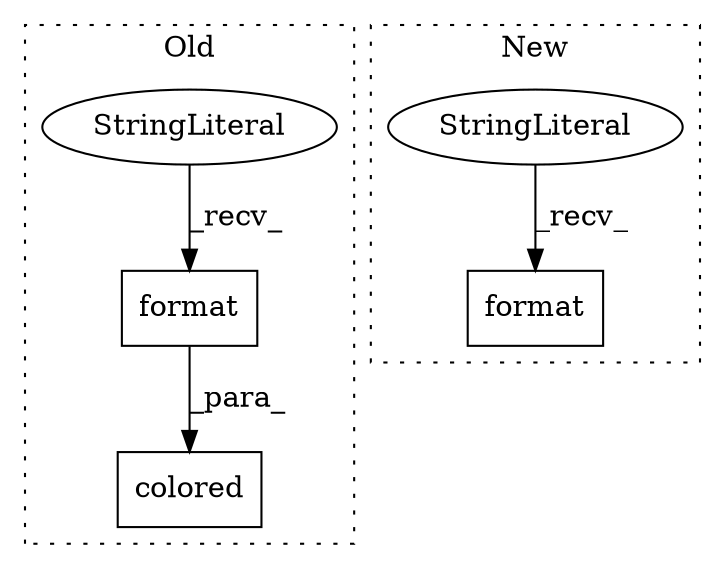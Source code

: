 digraph G {
subgraph cluster0 {
1 [label="colored" a="32" s="1085,1130" l="8,1" shape="box"];
4 [label="format" a="32" s="1105,1129" l="7,1" shape="box"];
5 [label="StringLiteral" a="45" s="1093" l="11" shape="ellipse"];
label = "Old";
style="dotted";
}
subgraph cluster1 {
2 [label="format" a="32" s="1696,1737" l="7,1" shape="box"];
3 [label="StringLiteral" a="45" s="1684" l="11" shape="ellipse"];
label = "New";
style="dotted";
}
3 -> 2 [label="_recv_"];
4 -> 1 [label="_para_"];
5 -> 4 [label="_recv_"];
}